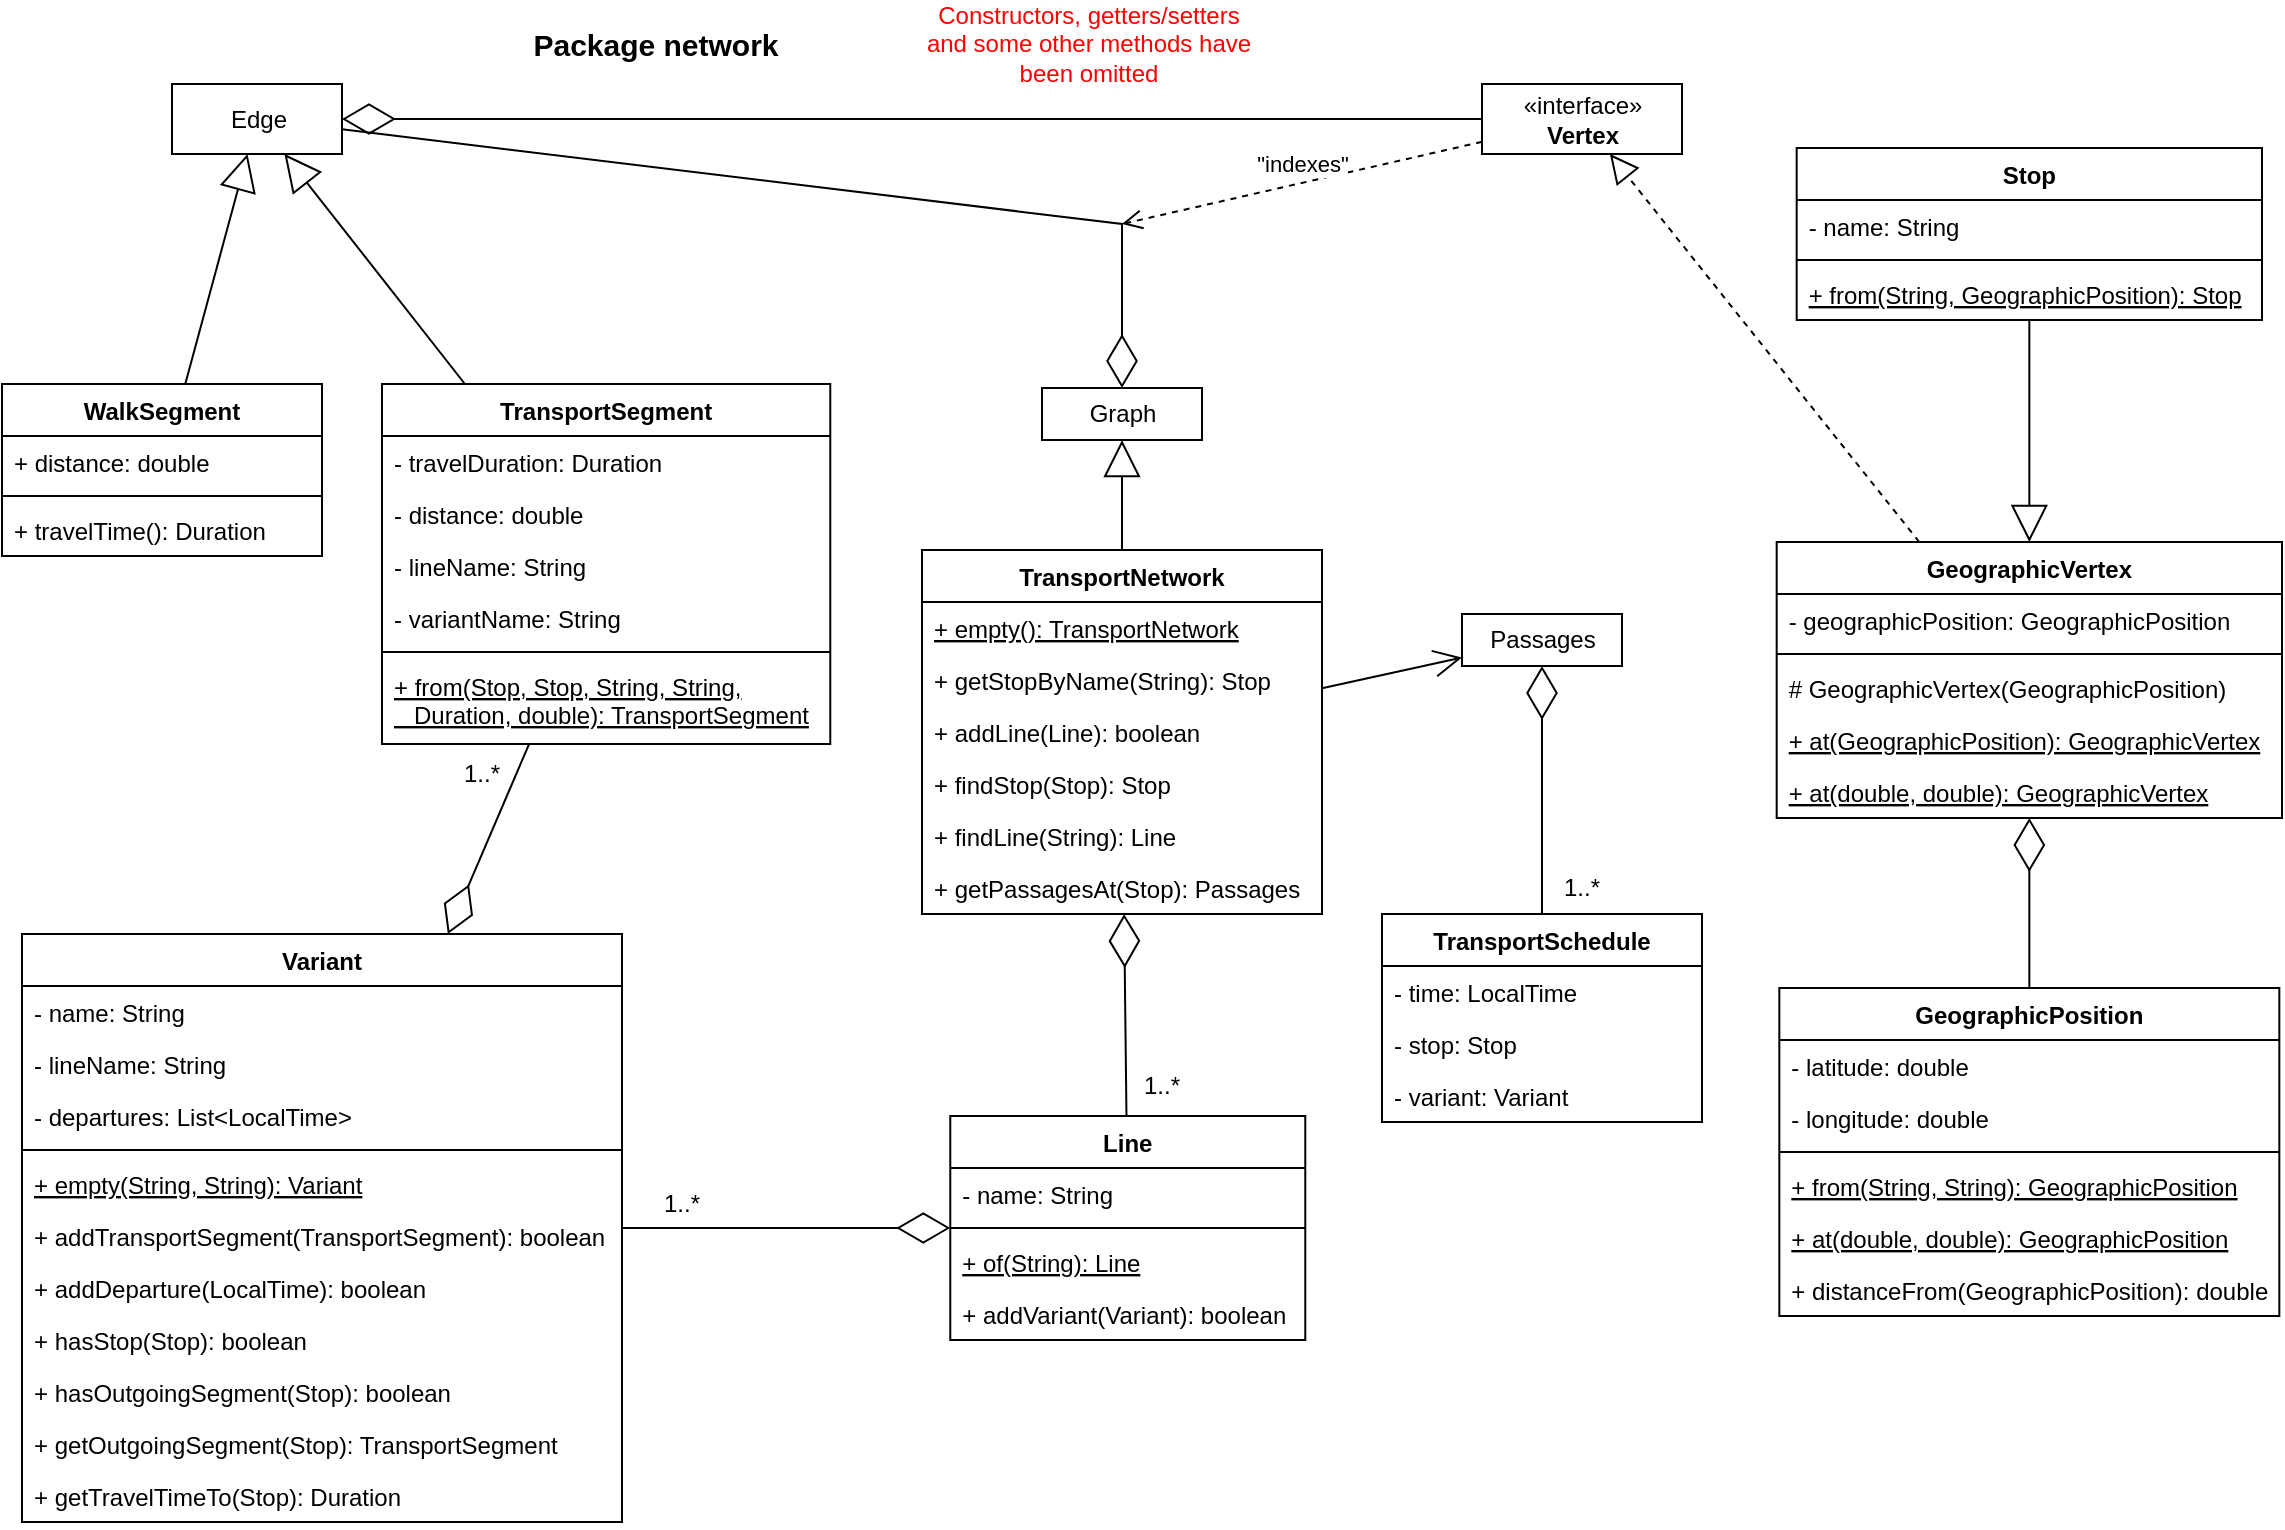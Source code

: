 <mxfile version="20.8.16" type="device" pages="2"><diagram id="C5RBs43oDa-KdzZeNtuy" name="Page-1"><mxGraphModel dx="1434" dy="1602" grid="1" gridSize="10" guides="1" tooltips="1" connect="1" arrows="1" fold="1" page="1" pageScale="1" pageWidth="1169" pageHeight="827" math="0" shadow="0"><root><mxCell id="WIyWlLk6GJQsqaUBKTNV-0"/><mxCell id="WIyWlLk6GJQsqaUBKTNV-1" parent="WIyWlLk6GJQsqaUBKTNV-0"/><mxCell id="dHoEnp8AE7HothZtdjnw-9" value="TransportNetwork" style="swimlane;fontStyle=1;align=center;verticalAlign=top;childLayout=stackLayout;horizontal=1;startSize=26;horizontalStack=0;resizeParent=1;resizeParentMax=0;resizeLast=0;collapsible=1;marginBottom=0;" parent="WIyWlLk6GJQsqaUBKTNV-1" vertex="1"><mxGeometry x="480" y="-547" width="200" height="182" as="geometry"/></mxCell><mxCell id="dHoEnp8AE7HothZtdjnw-36" value="+ empty(): TransportNetwork" style="text;strokeColor=none;fillColor=none;align=left;verticalAlign=top;spacingLeft=4;spacingRight=4;overflow=hidden;rotatable=0;points=[[0,0.5],[1,0.5]];portConstraint=eastwest;fontStyle=4" parent="dHoEnp8AE7HothZtdjnw-9" vertex="1"><mxGeometry y="26" width="200" height="26" as="geometry"/></mxCell><mxCell id="dHoEnp8AE7HothZtdjnw-87" value="+ getStopByName(String): Stop" style="text;strokeColor=none;fillColor=none;align=left;verticalAlign=top;spacingLeft=4;spacingRight=4;overflow=hidden;rotatable=0;points=[[0,0.5],[1,0.5]];portConstraint=eastwest;" parent="dHoEnp8AE7HothZtdjnw-9" vertex="1"><mxGeometry y="52" width="200" height="26" as="geometry"/></mxCell><mxCell id="l_Zn8eoyJNsTWgFsexpz-29" value="+ addLine(Line): boolean" style="text;strokeColor=none;fillColor=none;align=left;verticalAlign=top;spacingLeft=4;spacingRight=4;overflow=hidden;rotatable=0;points=[[0,0.5],[1,0.5]];portConstraint=eastwest;" parent="dHoEnp8AE7HothZtdjnw-9" vertex="1"><mxGeometry y="78" width="200" height="26" as="geometry"/></mxCell><mxCell id="l_Zn8eoyJNsTWgFsexpz-28" value="+ findStop(Stop): Stop" style="text;strokeColor=none;fillColor=none;align=left;verticalAlign=top;spacingLeft=4;spacingRight=4;overflow=hidden;rotatable=0;points=[[0,0.5],[1,0.5]];portConstraint=eastwest;" parent="dHoEnp8AE7HothZtdjnw-9" vertex="1"><mxGeometry y="104" width="200" height="26" as="geometry"/></mxCell><mxCell id="l_Zn8eoyJNsTWgFsexpz-26" value="+ findLine(String): Line" style="text;strokeColor=none;fillColor=none;align=left;verticalAlign=top;spacingLeft=4;spacingRight=4;overflow=hidden;rotatable=0;points=[[0,0.5],[1,0.5]];portConstraint=eastwest;" parent="dHoEnp8AE7HothZtdjnw-9" vertex="1"><mxGeometry y="130" width="200" height="26" as="geometry"/></mxCell><mxCell id="l_Zn8eoyJNsTWgFsexpz-44" value="+ getPassagesAt(Stop): Passages" style="text;strokeColor=none;fillColor=none;align=left;verticalAlign=top;spacingLeft=4;spacingRight=4;overflow=hidden;rotatable=0;points=[[0,0.5],[1,0.5]];portConstraint=eastwest;" parent="dHoEnp8AE7HothZtdjnw-9" vertex="1"><mxGeometry y="156" width="200" height="26" as="geometry"/></mxCell><mxCell id="dHoEnp8AE7HothZtdjnw-21" value="Stop" style="swimlane;fontStyle=1;align=center;verticalAlign=top;childLayout=stackLayout;horizontal=1;startSize=26;horizontalStack=0;resizeParent=1;resizeParentMax=0;resizeLast=0;collapsible=1;marginBottom=0;" parent="WIyWlLk6GJQsqaUBKTNV-1" vertex="1"><mxGeometry x="917.34" y="-748" width="232.66" height="86" as="geometry"><mxRectangle x="824.69" y="-30" width="70" height="30" as="alternateBounds"/></mxGeometry></mxCell><mxCell id="dHoEnp8AE7HothZtdjnw-38" value="- name: String" style="text;strokeColor=none;fillColor=none;align=left;verticalAlign=top;spacingLeft=4;spacingRight=4;overflow=hidden;rotatable=0;points=[[0,0.5],[1,0.5]];portConstraint=eastwest;" parent="dHoEnp8AE7HothZtdjnw-21" vertex="1"><mxGeometry y="26" width="232.66" height="26" as="geometry"/></mxCell><mxCell id="dHoEnp8AE7HothZtdjnw-23" value="" style="line;strokeWidth=1;fillColor=none;align=left;verticalAlign=middle;spacingTop=-1;spacingLeft=3;spacingRight=3;rotatable=0;labelPosition=right;points=[];portConstraint=eastwest;strokeColor=inherit;" parent="dHoEnp8AE7HothZtdjnw-21" vertex="1"><mxGeometry y="52" width="232.66" height="8" as="geometry"/></mxCell><mxCell id="dHoEnp8AE7HothZtdjnw-97" value="+ from(String, GeographicPosition): Stop" style="text;strokeColor=none;fillColor=none;align=left;verticalAlign=top;spacingLeft=4;spacingRight=4;overflow=hidden;rotatable=0;points=[[0,0.5],[1,0.5]];portConstraint=eastwest;fontStyle=4" parent="dHoEnp8AE7HothZtdjnw-21" vertex="1"><mxGeometry y="60" width="232.66" height="26" as="geometry"/></mxCell><mxCell id="dHoEnp8AE7HothZtdjnw-39" value="GeographicPosition" style="swimlane;fontStyle=1;align=center;verticalAlign=top;childLayout=stackLayout;horizontal=1;startSize=26;horizontalStack=0;resizeParent=1;resizeParentMax=0;resizeLast=0;collapsible=1;marginBottom=0;" parent="WIyWlLk6GJQsqaUBKTNV-1" vertex="1"><mxGeometry x="908.67" y="-328" width="250" height="164" as="geometry"/></mxCell><mxCell id="dHoEnp8AE7HothZtdjnw-49" value="- latitude: double" style="text;strokeColor=none;fillColor=none;align=left;verticalAlign=top;spacingLeft=4;spacingRight=4;overflow=hidden;rotatable=0;points=[[0,0.5],[1,0.5]];portConstraint=eastwest;" parent="dHoEnp8AE7HothZtdjnw-39" vertex="1"><mxGeometry y="26" width="250" height="26" as="geometry"/></mxCell><mxCell id="dHoEnp8AE7HothZtdjnw-50" value="- longitude: double" style="text;strokeColor=none;fillColor=none;align=left;verticalAlign=top;spacingLeft=4;spacingRight=4;overflow=hidden;rotatable=0;points=[[0,0.5],[1,0.5]];portConstraint=eastwest;" parent="dHoEnp8AE7HothZtdjnw-39" vertex="1"><mxGeometry y="52" width="250" height="26" as="geometry"/></mxCell><mxCell id="dHoEnp8AE7HothZtdjnw-40" value="" style="line;strokeWidth=1;fillColor=none;align=left;verticalAlign=middle;spacingTop=-1;spacingLeft=3;spacingRight=3;rotatable=0;labelPosition=right;points=[];portConstraint=eastwest;strokeColor=inherit;" parent="dHoEnp8AE7HothZtdjnw-39" vertex="1"><mxGeometry y="78" width="250" height="8" as="geometry"/></mxCell><mxCell id="dHoEnp8AE7HothZtdjnw-47" value="+ from(String, String): GeographicPosition" style="text;strokeColor=none;fillColor=none;align=left;verticalAlign=top;spacingLeft=4;spacingRight=4;overflow=hidden;rotatable=0;points=[[0,0.5],[1,0.5]];portConstraint=eastwest;fontStyle=4" parent="dHoEnp8AE7HothZtdjnw-39" vertex="1"><mxGeometry y="86" width="250" height="26" as="geometry"/></mxCell><mxCell id="dHoEnp8AE7HothZtdjnw-48" value="+ at(double, double): GeographicPosition" style="text;strokeColor=none;fillColor=none;align=left;verticalAlign=top;spacingLeft=4;spacingRight=4;overflow=hidden;rotatable=0;points=[[0,0.5],[1,0.5]];portConstraint=eastwest;fontStyle=4" parent="dHoEnp8AE7HothZtdjnw-39" vertex="1"><mxGeometry y="112" width="250" height="26" as="geometry"/></mxCell><mxCell id="Uo1LHcH4mznZ1GzJH8E1-17" value="+ distanceFrom(GeographicPosition): double" style="text;strokeColor=none;fillColor=none;align=left;verticalAlign=top;spacingLeft=4;spacingRight=4;overflow=hidden;rotatable=0;points=[[0,0.5],[1,0.5]];portConstraint=eastwest;" parent="dHoEnp8AE7HothZtdjnw-39" vertex="1"><mxGeometry y="138" width="250" height="26" as="geometry"/></mxCell><mxCell id="dHoEnp8AE7HothZtdjnw-65" value="TransportSegment" style="swimlane;fontStyle=1;align=center;verticalAlign=top;childLayout=stackLayout;horizontal=1;startSize=26;horizontalStack=0;resizeParent=1;resizeParentMax=0;resizeLast=0;collapsible=1;marginBottom=0;" parent="WIyWlLk6GJQsqaUBKTNV-1" vertex="1"><mxGeometry x="210" y="-630" width="224.14" height="180" as="geometry"/></mxCell><mxCell id="dHoEnp8AE7HothZtdjnw-70" value="- travelDuration: Duration" style="text;strokeColor=none;fillColor=none;align=left;verticalAlign=top;spacingLeft=4;spacingRight=4;overflow=hidden;rotatable=0;points=[[0,0.5],[1,0.5]];portConstraint=eastwest;" parent="dHoEnp8AE7HothZtdjnw-65" vertex="1"><mxGeometry y="26" width="224.14" height="26" as="geometry"/></mxCell><mxCell id="dHoEnp8AE7HothZtdjnw-71" value="- distance: double" style="text;strokeColor=none;fillColor=none;align=left;verticalAlign=top;spacingLeft=4;spacingRight=4;overflow=hidden;rotatable=0;points=[[0,0.5],[1,0.5]];portConstraint=eastwest;" parent="dHoEnp8AE7HothZtdjnw-65" vertex="1"><mxGeometry y="52" width="224.14" height="26" as="geometry"/></mxCell><mxCell id="05W6mdgZw6hhYRNIHZNd-7" value="- lineName: String" style="text;strokeColor=none;fillColor=none;align=left;verticalAlign=top;spacingLeft=4;spacingRight=4;overflow=hidden;rotatable=0;points=[[0,0.5],[1,0.5]];portConstraint=eastwest;" parent="dHoEnp8AE7HothZtdjnw-65" vertex="1"><mxGeometry y="78" width="224.14" height="26" as="geometry"/></mxCell><mxCell id="05W6mdgZw6hhYRNIHZNd-8" value="- variantName: String" style="text;strokeColor=none;fillColor=none;align=left;verticalAlign=top;spacingLeft=4;spacingRight=4;overflow=hidden;rotatable=0;points=[[0,0.5],[1,0.5]];portConstraint=eastwest;" parent="dHoEnp8AE7HothZtdjnw-65" vertex="1"><mxGeometry y="104" width="224.14" height="26" as="geometry"/></mxCell><mxCell id="dHoEnp8AE7HothZtdjnw-67" value="" style="line;strokeWidth=1;fillColor=none;align=left;verticalAlign=middle;spacingTop=-1;spacingLeft=3;spacingRight=3;rotatable=0;labelPosition=right;points=[];portConstraint=eastwest;strokeColor=inherit;" parent="dHoEnp8AE7HothZtdjnw-65" vertex="1"><mxGeometry y="130" width="224.14" height="8" as="geometry"/></mxCell><mxCell id="dHoEnp8AE7HothZtdjnw-99" value="+ from(Stop, Stop, String, String,&#10;   Duration, double): TransportSegment" style="text;strokeColor=none;fillColor=none;align=left;verticalAlign=top;spacingLeft=4;spacingRight=4;overflow=hidden;rotatable=0;points=[[0,0.5],[1,0.5]];portConstraint=eastwest;fontStyle=4" parent="dHoEnp8AE7HothZtdjnw-65" vertex="1"><mxGeometry y="138" width="224.14" height="42" as="geometry"/></mxCell><mxCell id="WlRHYu-fUjII6VD04CU2-8" value="GeographicVertex" style="swimlane;fontStyle=1;align=center;verticalAlign=top;childLayout=stackLayout;horizontal=1;startSize=26;horizontalStack=0;resizeParent=1;resizeParentMax=0;resizeLast=0;collapsible=1;marginBottom=0;" parent="WIyWlLk6GJQsqaUBKTNV-1" vertex="1"><mxGeometry x="907.34" y="-551" width="252.66" height="138" as="geometry"/></mxCell><mxCell id="Uo1LHcH4mznZ1GzJH8E1-2" value="- geographicPosition: GeographicPosition" style="text;strokeColor=none;fillColor=none;align=left;verticalAlign=top;spacingLeft=4;spacingRight=4;overflow=hidden;rotatable=0;points=[[0,0.5],[1,0.5]];portConstraint=eastwest;" parent="WlRHYu-fUjII6VD04CU2-8" vertex="1"><mxGeometry y="26" width="252.66" height="26" as="geometry"/></mxCell><mxCell id="Uo1LHcH4mznZ1GzJH8E1-3" value="" style="line;strokeWidth=1;fillColor=none;align=left;verticalAlign=middle;spacingTop=-1;spacingLeft=3;spacingRight=3;rotatable=0;labelPosition=right;points=[];portConstraint=eastwest;strokeColor=inherit;" parent="WlRHYu-fUjII6VD04CU2-8" vertex="1"><mxGeometry y="52" width="252.66" height="8" as="geometry"/></mxCell><mxCell id="Uo1LHcH4mznZ1GzJH8E1-0" value="# GeographicVertex(GeographicPosition)" style="text;strokeColor=none;fillColor=none;align=left;verticalAlign=top;spacingLeft=4;spacingRight=4;overflow=hidden;rotatable=0;points=[[0,0.5],[1,0.5]];portConstraint=eastwest;" parent="WlRHYu-fUjII6VD04CU2-8" vertex="1"><mxGeometry y="60" width="252.66" height="26" as="geometry"/></mxCell><mxCell id="WlRHYu-fUjII6VD04CU2-67" value="+ at(GeographicPosition): GeographicVertex" style="text;strokeColor=none;fillColor=none;align=left;verticalAlign=top;spacingLeft=4;spacingRight=4;overflow=hidden;rotatable=0;points=[[0,0.5],[1,0.5]];portConstraint=eastwest;fontStyle=4" parent="WlRHYu-fUjII6VD04CU2-8" vertex="1"><mxGeometry y="86" width="252.66" height="26" as="geometry"/></mxCell><mxCell id="Uo1LHcH4mznZ1GzJH8E1-1" value="+ at(double, double): GeographicVertex" style="text;strokeColor=none;fillColor=none;align=left;verticalAlign=top;spacingLeft=4;spacingRight=4;overflow=hidden;rotatable=0;points=[[0,0.5],[1,0.5]];portConstraint=eastwest;fontStyle=4" parent="WlRHYu-fUjII6VD04CU2-8" vertex="1"><mxGeometry y="112" width="252.66" height="26" as="geometry"/></mxCell><mxCell id="WlRHYu-fUjII6VD04CU2-10" value="" style="endArrow=block;endSize=16;endFill=0;html=1;rounded=0;" parent="WIyWlLk6GJQsqaUBKTNV-1" source="dHoEnp8AE7HothZtdjnw-21" target="WlRHYu-fUjII6VD04CU2-8" edge="1"><mxGeometry width="160" relative="1" as="geometry"><mxPoint x="938.29" y="-380" as="sourcePoint"/><mxPoint x="938.29" y="-606" as="targetPoint"/></mxGeometry></mxCell><mxCell id="WlRHYu-fUjII6VD04CU2-33" value="" style="endArrow=block;endSize=16;endFill=0;html=1;rounded=0;" parent="WIyWlLk6GJQsqaUBKTNV-1" source="dHoEnp8AE7HothZtdjnw-65" target="dhdUauyKsExtQqOCXjFX-2" edge="1"><mxGeometry width="160" relative="1" as="geometry"><mxPoint x="938.29" y="-600" as="sourcePoint"/><mxPoint x="160.005" y="-670.0" as="targetPoint"/></mxGeometry></mxCell><mxCell id="S85o3jcsXmejn6BAgs-W-0" value="Variant" style="swimlane;fontStyle=1;align=center;verticalAlign=top;childLayout=stackLayout;horizontal=1;startSize=26;horizontalStack=0;resizeParent=1;resizeParentMax=0;resizeLast=0;collapsible=1;marginBottom=0;" parent="WIyWlLk6GJQsqaUBKTNV-1" vertex="1"><mxGeometry x="30" y="-355" width="300" height="294" as="geometry"/></mxCell><mxCell id="S85o3jcsXmejn6BAgs-W-8" value="- name: String" style="text;strokeColor=none;fillColor=none;align=left;verticalAlign=top;spacingLeft=4;spacingRight=4;overflow=hidden;rotatable=0;points=[[0,0.5],[1,0.5]];portConstraint=eastwest;" parent="S85o3jcsXmejn6BAgs-W-0" vertex="1"><mxGeometry y="26" width="300" height="26" as="geometry"/></mxCell><mxCell id="4CKXNMefTfl1JgowjvQa-0" value="- lineName: String" style="text;strokeColor=none;fillColor=none;align=left;verticalAlign=top;spacingLeft=4;spacingRight=4;overflow=hidden;rotatable=0;points=[[0,0.5],[1,0.5]];portConstraint=eastwest;" parent="S85o3jcsXmejn6BAgs-W-0" vertex="1"><mxGeometry y="52" width="300" height="26" as="geometry"/></mxCell><mxCell id="xiV5UcHfGRl8sMM2acR--2" value="- departures: List&lt;LocalTime&gt;" style="text;strokeColor=none;fillColor=none;align=left;verticalAlign=top;spacingLeft=4;spacingRight=4;overflow=hidden;rotatable=0;points=[[0,0.5],[1,0.5]];portConstraint=eastwest;" parent="S85o3jcsXmejn6BAgs-W-0" vertex="1"><mxGeometry y="78" width="300" height="26" as="geometry"/></mxCell><mxCell id="S85o3jcsXmejn6BAgs-W-2" value="" style="line;strokeWidth=1;fillColor=none;align=left;verticalAlign=middle;spacingTop=-1;spacingLeft=3;spacingRight=3;rotatable=0;labelPosition=right;points=[];portConstraint=eastwest;strokeColor=inherit;" parent="S85o3jcsXmejn6BAgs-W-0" vertex="1"><mxGeometry y="104" width="300" height="8" as="geometry"/></mxCell><mxCell id="S85o3jcsXmejn6BAgs-W-3" value="+ empty(String, String): Variant" style="text;strokeColor=none;fillColor=none;align=left;verticalAlign=top;spacingLeft=4;spacingRight=4;overflow=hidden;rotatable=0;points=[[0,0.5],[1,0.5]];portConstraint=eastwest;fontStyle=4" parent="S85o3jcsXmejn6BAgs-W-0" vertex="1"><mxGeometry y="112" width="300" height="26" as="geometry"/></mxCell><mxCell id="S85o3jcsXmejn6BAgs-W-45" value="+ addTransportSegment(TransportSegment): boolean" style="text;strokeColor=none;fillColor=none;align=left;verticalAlign=top;spacingLeft=4;spacingRight=4;overflow=hidden;rotatable=0;points=[[0,0.5],[1,0.5]];portConstraint=eastwest;" parent="S85o3jcsXmejn6BAgs-W-0" vertex="1"><mxGeometry y="138" width="300" height="26" as="geometry"/></mxCell><mxCell id="xiV5UcHfGRl8sMM2acR--3" value="+ addDeparture(LocalTime): boolean" style="text;strokeColor=none;fillColor=none;align=left;verticalAlign=top;spacingLeft=4;spacingRight=4;overflow=hidden;rotatable=0;points=[[0,0.5],[1,0.5]];portConstraint=eastwest;" parent="S85o3jcsXmejn6BAgs-W-0" vertex="1"><mxGeometry y="164" width="300" height="26" as="geometry"/></mxCell><mxCell id="l_Zn8eoyJNsTWgFsexpz-36" value="+ hasStop(Stop): boolean" style="text;strokeColor=none;fillColor=none;align=left;verticalAlign=top;spacingLeft=4;spacingRight=4;overflow=hidden;rotatable=0;points=[[0,0.5],[1,0.5]];portConstraint=eastwest;" parent="S85o3jcsXmejn6BAgs-W-0" vertex="1"><mxGeometry y="190" width="300" height="26" as="geometry"/></mxCell><mxCell id="l_Zn8eoyJNsTWgFsexpz-35" value="+ hasOutgoingSegment(Stop): boolean" style="text;strokeColor=none;fillColor=none;align=left;verticalAlign=top;spacingLeft=4;spacingRight=4;overflow=hidden;rotatable=0;points=[[0,0.5],[1,0.5]];portConstraint=eastwest;" parent="S85o3jcsXmejn6BAgs-W-0" vertex="1"><mxGeometry y="216" width="300" height="26" as="geometry"/></mxCell><mxCell id="l_Zn8eoyJNsTWgFsexpz-1" value="+ getOutgoingSegment(Stop): TransportSegment" style="text;strokeColor=none;fillColor=none;align=left;verticalAlign=top;spacingLeft=4;spacingRight=4;overflow=hidden;rotatable=0;points=[[0,0.5],[1,0.5]];portConstraint=eastwest;" parent="S85o3jcsXmejn6BAgs-W-0" vertex="1"><mxGeometry y="242" width="300" height="26" as="geometry"/></mxCell><mxCell id="xiV5UcHfGRl8sMM2acR--0" value="+ getTravelTimeTo(Stop): Duration" style="text;strokeColor=none;fillColor=none;align=left;verticalAlign=top;spacingLeft=4;spacingRight=4;overflow=hidden;rotatable=0;points=[[0,0.5],[1,0.5]];portConstraint=eastwest;" parent="S85o3jcsXmejn6BAgs-W-0" vertex="1"><mxGeometry y="268" width="300" height="26" as="geometry"/></mxCell><mxCell id="S85o3jcsXmejn6BAgs-W-33" value="1..*" style="text;html=1;strokeColor=none;fillColor=none;align=center;verticalAlign=middle;whiteSpace=wrap;rounded=0;" parent="WIyWlLk6GJQsqaUBKTNV-1" vertex="1"><mxGeometry x="230" y="-450" width="60" height="30" as="geometry"/></mxCell><mxCell id="S85o3jcsXmejn6BAgs-W-53" value="" style="endArrow=diamondThin;endFill=0;endSize=24;html=1;rounded=0;" parent="WIyWlLk6GJQsqaUBKTNV-1" source="dHoEnp8AE7HothZtdjnw-65" target="S85o3jcsXmejn6BAgs-W-0" edge="1"><mxGeometry width="160" relative="1" as="geometry"><mxPoint x="1253.29" y="-479" as="sourcePoint"/><mxPoint x="1092.97" y="-479" as="targetPoint"/></mxGeometry></mxCell><mxCell id="S85o3jcsXmejn6BAgs-W-56" value="" style="endArrow=diamondThin;endFill=0;endSize=24;html=1;rounded=0;" parent="WIyWlLk6GJQsqaUBKTNV-1" source="S85o3jcsXmejn6BAgs-W-60" target="dHoEnp8AE7HothZtdjnw-9" edge="1"><mxGeometry width="160" relative="1" as="geometry"><mxPoint x="300.884" y="-233" as="sourcePoint"/><mxPoint x="471.29" y="-119.03" as="targetPoint"/></mxGeometry></mxCell><mxCell id="S85o3jcsXmejn6BAgs-W-58" value="1..*" style="text;html=1;strokeColor=none;fillColor=none;align=center;verticalAlign=middle;whiteSpace=wrap;rounded=0;" parent="WIyWlLk6GJQsqaUBKTNV-1" vertex="1"><mxGeometry x="570" y="-294" width="60" height="30" as="geometry"/></mxCell><mxCell id="S85o3jcsXmejn6BAgs-W-60" value="Line" style="swimlane;fontStyle=1;align=center;verticalAlign=top;childLayout=stackLayout;horizontal=1;startSize=26;horizontalStack=0;resizeParent=1;resizeParentMax=0;resizeLast=0;collapsible=1;marginBottom=0;" parent="WIyWlLk6GJQsqaUBKTNV-1" vertex="1"><mxGeometry x="494.14" y="-264" width="177.5" height="112" as="geometry"/></mxCell><mxCell id="S85o3jcsXmejn6BAgs-W-62" value="- name: String" style="text;strokeColor=none;fillColor=none;align=left;verticalAlign=top;spacingLeft=4;spacingRight=4;overflow=hidden;rotatable=0;points=[[0,0.5],[1,0.5]];portConstraint=eastwest;" parent="S85o3jcsXmejn6BAgs-W-60" vertex="1"><mxGeometry y="26" width="177.5" height="26" as="geometry"/></mxCell><mxCell id="S85o3jcsXmejn6BAgs-W-63" value="" style="line;strokeWidth=1;fillColor=none;align=left;verticalAlign=middle;spacingTop=-1;spacingLeft=3;spacingRight=3;rotatable=0;labelPosition=right;points=[];portConstraint=eastwest;strokeColor=inherit;" parent="S85o3jcsXmejn6BAgs-W-60" vertex="1"><mxGeometry y="52" width="177.5" height="8" as="geometry"/></mxCell><mxCell id="S85o3jcsXmejn6BAgs-W-68" value="+ of(String): Line" style="text;strokeColor=none;fillColor=none;align=left;verticalAlign=top;spacingLeft=4;spacingRight=4;overflow=hidden;rotatable=0;points=[[0,0.5],[1,0.5]];portConstraint=eastwest;fontStyle=4" parent="S85o3jcsXmejn6BAgs-W-60" vertex="1"><mxGeometry y="60" width="177.5" height="26" as="geometry"/></mxCell><mxCell id="l_Zn8eoyJNsTWgFsexpz-21" value="+ addVariant(Variant): boolean" style="text;strokeColor=none;fillColor=none;align=left;verticalAlign=top;spacingLeft=4;spacingRight=4;overflow=hidden;rotatable=0;points=[[0,0.5],[1,0.5]];portConstraint=eastwest;" parent="S85o3jcsXmejn6BAgs-W-60" vertex="1"><mxGeometry y="86" width="177.5" height="26" as="geometry"/></mxCell><mxCell id="4CKXNMefTfl1JgowjvQa-5" value="" style="endArrow=diamondThin;endFill=0;endSize=24;html=1;rounded=0;" parent="WIyWlLk6GJQsqaUBKTNV-1" source="dhdUauyKsExtQqOCXjFX-2" target="2k1INhaAGCaXGc-pHcXo-0" edge="1"><mxGeometry width="160" relative="1" as="geometry"><mxPoint x="231.72" y="-691.411" as="sourcePoint"/><mxPoint x="566.316" y="-634.0" as="targetPoint"/><Array as="points"><mxPoint x="580" y="-710"/></Array></mxGeometry></mxCell><mxCell id="4CKXNMefTfl1JgowjvQa-14" value="&quot;indexes&quot;" style="html=1;verticalAlign=bottom;endArrow=open;dashed=1;endSize=8;rounded=0;" parent="WIyWlLk6GJQsqaUBKTNV-1" source="dhdUauyKsExtQqOCXjFX-3" edge="1"><mxGeometry relative="1" as="geometry"><mxPoint x="837.67" y="-702.195" as="sourcePoint"/><mxPoint x="580" y="-710" as="targetPoint"/></mxGeometry></mxCell><mxCell id="bdCcKsGYvwgMu36Pw49b-4" value="" style="endArrow=block;endSize=16;endFill=0;html=1;rounded=0;" parent="WIyWlLk6GJQsqaUBKTNV-1" source="dHoEnp8AE7HothZtdjnw-9" target="2k1INhaAGCaXGc-pHcXo-0" edge="1"><mxGeometry width="160" relative="1" as="geometry"><mxPoint x="601.29" y="-410" as="sourcePoint"/><mxPoint x="606.944" y="-322.0" as="targetPoint"/></mxGeometry></mxCell><mxCell id="l_Zn8eoyJNsTWgFsexpz-12" value="" style="endArrow=block;dashed=1;endFill=0;endSize=12;html=1;rounded=0;" parent="WIyWlLk6GJQsqaUBKTNV-1" source="WlRHYu-fUjII6VD04CU2-8" target="dhdUauyKsExtQqOCXjFX-3" edge="1"><mxGeometry width="160" relative="1" as="geometry"><mxPoint x="1018.29" y="-602" as="sourcePoint"/><mxPoint x="942.982" y="-672.0" as="targetPoint"/></mxGeometry></mxCell><mxCell id="dhdUauyKsExtQqOCXjFX-1" value="" style="endArrow=diamondThin;endFill=0;endSize=24;html=1;rounded=0;" parent="WIyWlLk6GJQsqaUBKTNV-1" source="dhdUauyKsExtQqOCXjFX-3" target="dhdUauyKsExtQqOCXjFX-2" edge="1"><mxGeometry width="160" relative="1" as="geometry"><mxPoint x="837.67" y="-711.579" as="sourcePoint"/><mxPoint x="231.72" y="-697.649" as="targetPoint"/></mxGeometry></mxCell><mxCell id="dhdUauyKsExtQqOCXjFX-2" value="Edge" style="html=1;" parent="WIyWlLk6GJQsqaUBKTNV-1" vertex="1"><mxGeometry x="105" y="-780" width="85" height="35" as="geometry"/></mxCell><mxCell id="dhdUauyKsExtQqOCXjFX-3" value="«interface»&lt;br&gt;&lt;b&gt;Vertex&lt;/b&gt;" style="html=1;" parent="WIyWlLk6GJQsqaUBKTNV-1" vertex="1"><mxGeometry x="760" y="-780" width="100" height="35" as="geometry"/></mxCell><mxCell id="4CKXNMefTfl1JgowjvQa-2" value="1..*" style="text;html=1;strokeColor=none;fillColor=none;align=center;verticalAlign=middle;whiteSpace=wrap;rounded=0;" parent="WIyWlLk6GJQsqaUBKTNV-1" vertex="1"><mxGeometry x="330" y="-235" width="60" height="30" as="geometry"/></mxCell><mxCell id="dhdUauyKsExtQqOCXjFX-5" value="" style="endArrow=diamondThin;endFill=0;endSize=24;html=1;rounded=0;" parent="WIyWlLk6GJQsqaUBKTNV-1" source="S85o3jcsXmejn6BAgs-W-0" target="S85o3jcsXmejn6BAgs-W-60" edge="1"><mxGeometry width="160" relative="1" as="geometry"><mxPoint x="592.715" y="233" as="sourcePoint"/><mxPoint x="438.29" y="193" as="targetPoint"/></mxGeometry></mxCell><mxCell id="2k1INhaAGCaXGc-pHcXo-0" value="Graph" style="html=1;" parent="WIyWlLk6GJQsqaUBKTNV-1" vertex="1"><mxGeometry x="540" y="-628" width="80" height="26" as="geometry"/></mxCell><mxCell id="hH10zFdOasZzScGGH31M-0" value="Constructors, getters/setters and some other methods have been omitted" style="text;html=1;align=center;verticalAlign=middle;whiteSpace=wrap;rounded=0;fontColor=#FF0000;" parent="WIyWlLk6GJQsqaUBKTNV-1" vertex="1"><mxGeometry x="480" y="-815" width="167.34" height="30" as="geometry"/></mxCell><mxCell id="hH10zFdOasZzScGGH31M-1" value="&lt;b&gt;&lt;font style=&quot;font-size: 15px;&quot;&gt;Package network&lt;/font&gt;&lt;/b&gt;" style="text;html=1;strokeColor=none;fillColor=none;align=center;verticalAlign=middle;whiteSpace=wrap;rounded=0;fontColor=#000000;" parent="WIyWlLk6GJQsqaUBKTNV-1" vertex="1"><mxGeometry x="270.0" y="-820" width="153.67" height="40" as="geometry"/></mxCell><mxCell id="Fpsw-6UteEWT16jeN8lp-0" value="" style="endArrow=diamondThin;endFill=0;endSize=24;html=1;rounded=0;" parent="WIyWlLk6GJQsqaUBKTNV-1" source="dHoEnp8AE7HothZtdjnw-39" target="WlRHYu-fUjII6VD04CU2-8" edge="1"><mxGeometry width="160" relative="1" as="geometry"><mxPoint x="505.512" y="-58.0" as="sourcePoint"/><mxPoint x="489.324" y="-216" as="targetPoint"/></mxGeometry></mxCell><mxCell id="Fpsw-6UteEWT16jeN8lp-2" value="WalkSegment" style="swimlane;fontStyle=1;align=center;verticalAlign=top;childLayout=stackLayout;horizontal=1;startSize=26;horizontalStack=0;resizeParent=1;resizeParentMax=0;resizeLast=0;collapsible=1;marginBottom=0;" parent="WIyWlLk6GJQsqaUBKTNV-1" vertex="1"><mxGeometry x="20" y="-630" width="160" height="86" as="geometry"/></mxCell><mxCell id="Fpsw-6UteEWT16jeN8lp-4" value="+ distance: double" style="text;strokeColor=none;fillColor=none;align=left;verticalAlign=top;spacingLeft=4;spacingRight=4;overflow=hidden;rotatable=0;points=[[0,0.5],[1,0.5]];portConstraint=eastwest;" parent="Fpsw-6UteEWT16jeN8lp-2" vertex="1"><mxGeometry y="26" width="160" height="26" as="geometry"/></mxCell><mxCell id="Fpsw-6UteEWT16jeN8lp-7" value="" style="line;strokeWidth=1;fillColor=none;align=left;verticalAlign=middle;spacingTop=-1;spacingLeft=3;spacingRight=3;rotatable=0;labelPosition=right;points=[];portConstraint=eastwest;strokeColor=inherit;" parent="Fpsw-6UteEWT16jeN8lp-2" vertex="1"><mxGeometry y="52" width="160" height="8" as="geometry"/></mxCell><mxCell id="Fpsw-6UteEWT16jeN8lp-9" value="+ travelTime(): Duration" style="text;strokeColor=none;fillColor=none;align=left;verticalAlign=top;spacingLeft=4;spacingRight=4;overflow=hidden;rotatable=0;points=[[0,0.5],[1,0.5]];portConstraint=eastwest;" parent="Fpsw-6UteEWT16jeN8lp-2" vertex="1"><mxGeometry y="60" width="160" height="26" as="geometry"/></mxCell><mxCell id="Fpsw-6UteEWT16jeN8lp-10" value="" style="endArrow=block;endSize=16;endFill=0;html=1;rounded=0;" parent="WIyWlLk6GJQsqaUBKTNV-1" source="Fpsw-6UteEWT16jeN8lp-2" target="dhdUauyKsExtQqOCXjFX-2" edge="1"><mxGeometry width="160" relative="1" as="geometry"><mxPoint x="328.321" y="-590" as="sourcePoint"/><mxPoint x="175.896" y="-735" as="targetPoint"/></mxGeometry></mxCell><mxCell id="y5HP9cH6fA6c5By8SF-C-0" value="TransportSchedule" style="swimlane;fontStyle=1;align=center;verticalAlign=top;childLayout=stackLayout;horizontal=1;startSize=26;horizontalStack=0;resizeParent=1;resizeParentMax=0;resizeLast=0;collapsible=1;marginBottom=0;" parent="WIyWlLk6GJQsqaUBKTNV-1" vertex="1"><mxGeometry x="710.0" y="-365" width="160" height="104" as="geometry"/></mxCell><mxCell id="y5HP9cH6fA6c5By8SF-C-1" value="- time: LocalTime" style="text;strokeColor=none;fillColor=none;align=left;verticalAlign=top;spacingLeft=4;spacingRight=4;overflow=hidden;rotatable=0;points=[[0,0.5],[1,0.5]];portConstraint=eastwest;" parent="y5HP9cH6fA6c5By8SF-C-0" vertex="1"><mxGeometry y="26" width="160" height="26" as="geometry"/></mxCell><mxCell id="y5HP9cH6fA6c5By8SF-C-2" value="- stop: Stop" style="text;strokeColor=none;fillColor=none;align=left;verticalAlign=top;spacingLeft=4;spacingRight=4;overflow=hidden;rotatable=0;points=[[0,0.5],[1,0.5]];portConstraint=eastwest;" parent="y5HP9cH6fA6c5By8SF-C-0" vertex="1"><mxGeometry y="52" width="160" height="26" as="geometry"/></mxCell><mxCell id="y5HP9cH6fA6c5By8SF-C-3" value="- variant: Variant" style="text;strokeColor=none;fillColor=none;align=left;verticalAlign=top;spacingLeft=4;spacingRight=4;overflow=hidden;rotatable=0;points=[[0,0.5],[1,0.5]];portConstraint=eastwest;" parent="y5HP9cH6fA6c5By8SF-C-0" vertex="1"><mxGeometry y="78" width="160" height="26" as="geometry"/></mxCell><mxCell id="T8CrE3il54fOwe4jqUgt-4" value="Passages" style="html=1;" parent="WIyWlLk6GJQsqaUBKTNV-1" vertex="1"><mxGeometry x="750" y="-515" width="80" height="26" as="geometry"/></mxCell><mxCell id="T8CrE3il54fOwe4jqUgt-5" value="" style="endArrow=diamondThin;endFill=0;endSize=24;html=1;rounded=0;" parent="WIyWlLk6GJQsqaUBKTNV-1" source="y5HP9cH6fA6c5By8SF-C-0" target="T8CrE3il54fOwe4jqUgt-4" edge="1"><mxGeometry width="160" relative="1" as="geometry"><mxPoint x="1033.67" y="-90" as="sourcePoint"/><mxPoint x="1033.67" y="-175" as="targetPoint"/></mxGeometry></mxCell><mxCell id="T8CrE3il54fOwe4jqUgt-6" value="1..*" style="text;html=1;strokeColor=none;fillColor=none;align=center;verticalAlign=middle;whiteSpace=wrap;rounded=0;" parent="WIyWlLk6GJQsqaUBKTNV-1" vertex="1"><mxGeometry x="780" y="-393" width="60" height="30" as="geometry"/></mxCell><mxCell id="T8CrE3il54fOwe4jqUgt-7" value="" style="endArrow=open;endFill=1;endSize=12;html=1;rounded=0;fontSize=15;fontColor=#000000;" parent="WIyWlLk6GJQsqaUBKTNV-1" source="dHoEnp8AE7HothZtdjnw-9" target="T8CrE3il54fOwe4jqUgt-4" edge="1"><mxGeometry width="160" relative="1" as="geometry"><mxPoint x="650" y="-430" as="sourcePoint"/><mxPoint x="810" y="-430" as="targetPoint"/></mxGeometry></mxCell></root></mxGraphModel></diagram><diagram id="NQUSm7MB8S0Fywiu0Sb9" name="Page-5"><mxGraphModel dx="265" dy="775" grid="1" gridSize="10" guides="1" tooltips="1" connect="1" arrows="1" fold="1" page="1" pageScale="1" pageWidth="1169" pageHeight="827" math="0" shadow="0"><root><mxCell id="0"/><mxCell id="1" parent="0"/><mxCell id="mLH3ZXvWOQuTlmm40tM4-1" value="DeparturesParser" style="swimlane;fontStyle=1;align=center;verticalAlign=top;childLayout=stackLayout;horizontal=1;startSize=26;horizontalStack=0;resizeParent=1;resizeParentMax=0;resizeLast=0;collapsible=1;marginBottom=0;" parent="1" vertex="1"><mxGeometry x="1867.69" y="369" width="320" height="52" as="geometry"/></mxCell><mxCell id="mLH3ZXvWOQuTlmm40tM4-2" value="+ addDeparturesTo(TransportNetwork, InputStream): void" style="text;strokeColor=none;fillColor=none;align=left;verticalAlign=top;spacingLeft=4;spacingRight=4;overflow=hidden;rotatable=0;points=[[0,0.5],[1,0.5]];portConstraint=eastwest;fontStyle=4" parent="mLH3ZXvWOQuTlmm40tM4-1" vertex="1"><mxGeometry y="26" width="320" height="26" as="geometry"/></mxCell><mxCell id="mLH3ZXvWOQuTlmm40tM4-7" value="TransportNetworkParser" style="swimlane;fontStyle=1;align=center;verticalAlign=top;childLayout=stackLayout;horizontal=1;startSize=26;horizontalStack=0;resizeParent=1;resizeParentMax=0;resizeLast=0;collapsible=1;marginBottom=0;" parent="1" vertex="1"><mxGeometry x="1537.69" y="369" width="250.38" height="52" as="geometry"/></mxCell><mxCell id="mLH3ZXvWOQuTlmm40tM4-8" value="+ generate(InputStream): TransportNetwork" style="text;strokeColor=none;fillColor=none;align=left;verticalAlign=top;spacingLeft=4;spacingRight=4;overflow=hidden;rotatable=0;points=[[0,0.5],[1,0.5]];portConstraint=eastwest;fontStyle=4" parent="mLH3ZXvWOQuTlmm40tM4-7" vertex="1"><mxGeometry y="26" width="250.38" height="26" as="geometry"/></mxCell><mxCell id="mLH3ZXvWOQuTlmm40tM4-9" value="CSVParser" style="swimlane;fontStyle=1;align=center;verticalAlign=top;childLayout=stackLayout;horizontal=1;startSize=26;horizontalStack=0;resizeParent=1;resizeParentMax=0;resizeLast=0;collapsible=1;marginBottom=0;whiteSpace=wrap;html=1;" parent="1" vertex="1"><mxGeometry x="1728" y="199" width="269.38" height="60" as="geometry"/></mxCell><mxCell id="mLH3ZXvWOQuTlmm40tM4-10" value="" style="line;strokeWidth=1;fillColor=none;align=left;verticalAlign=middle;spacingTop=-1;spacingLeft=3;spacingRight=3;rotatable=0;labelPosition=right;points=[];portConstraint=eastwest;strokeColor=inherit;" parent="mLH3ZXvWOQuTlmm40tM4-9" vertex="1"><mxGeometry y="26" width="269.38" height="8" as="geometry"/></mxCell><mxCell id="mLH3ZXvWOQuTlmm40tM4-11" value="+ extractLines(InputStream): List&amp;lt;List&amp;lt;String&amp;gt;&amp;gt;" style="text;strokeColor=none;fillColor=none;align=left;verticalAlign=top;spacingLeft=4;spacingRight=4;overflow=hidden;rotatable=0;points=[[0,0.5],[1,0.5]];portConstraint=eastwest;whiteSpace=wrap;html=1;fontStyle=4" parent="mLH3ZXvWOQuTlmm40tM4-9" vertex="1"><mxGeometry y="34" width="269.38" height="26" as="geometry"/></mxCell><mxCell id="TaoXWfJTKlXflgJNr94C-1" value="Constructors, getters/setters and some other methods have been omitted" style="text;html=1;align=center;verticalAlign=middle;whiteSpace=wrap;rounded=0;fontColor=#FF0000;" vertex="1" parent="1"><mxGeometry x="1319" y="179" width="167.34" height="30" as="geometry"/></mxCell><mxCell id="TaoXWfJTKlXflgJNr94C-10" value="DepartureRecord" style="html=1;fontSize=15;fontColor=#000000;" vertex="1" parent="1"><mxGeometry x="1942.69" y="599" width="170" height="50" as="geometry"/></mxCell><mxCell id="TaoXWfJTKlXflgJNr94C-11" value="TransportSegmentRecord" style="html=1;fontSize=15;fontColor=#000000;" vertex="1" parent="1"><mxGeometry x="1562.88" y="599" width="200" height="50" as="geometry"/></mxCell><mxCell id="TaoXWfJTKlXflgJNr94C-12" value="" style="endArrow=open;endFill=1;endSize=12;html=1;rounded=0;fontSize=15;fontColor=#000000;" edge="1" parent="1" source="mLH3ZXvWOQuTlmm40tM4-7" target="mLH3ZXvWOQuTlmm40tM4-9"><mxGeometry width="160" relative="1" as="geometry"><mxPoint x="1759" y="409" as="sourcePoint"/><mxPoint x="1919" y="409" as="targetPoint"/></mxGeometry></mxCell><mxCell id="TaoXWfJTKlXflgJNr94C-13" value="" style="endArrow=open;endFill=1;endSize=12;html=1;rounded=0;fontSize=15;fontColor=#000000;" edge="1" parent="1" source="mLH3ZXvWOQuTlmm40tM4-1" target="mLH3ZXvWOQuTlmm40tM4-9"><mxGeometry width="160" relative="1" as="geometry"><mxPoint x="1601.241" y="389" as="sourcePoint"/><mxPoint x="1818.4" y="269" as="targetPoint"/></mxGeometry></mxCell><mxCell id="TaoXWfJTKlXflgJNr94C-14" value="" style="endArrow=open;endFill=1;endSize=12;html=1;rounded=0;fontSize=15;fontColor=#000000;" edge="1" parent="1" source="mLH3ZXvWOQuTlmm40tM4-1" target="TaoXWfJTKlXflgJNr94C-10"><mxGeometry width="160" relative="1" as="geometry"><mxPoint x="2088.855" y="379" as="sourcePoint"/><mxPoint x="1919.011" y="269" as="targetPoint"/></mxGeometry></mxCell><mxCell id="TaoXWfJTKlXflgJNr94C-15" value="" style="endArrow=open;endFill=1;endSize=12;html=1;rounded=0;fontSize=15;fontColor=#000000;" edge="1" parent="1" source="mLH3ZXvWOQuTlmm40tM4-7" target="TaoXWfJTKlXflgJNr94C-11"><mxGeometry width="160" relative="1" as="geometry"><mxPoint x="2114.904" y="431" as="sourcePoint"/><mxPoint x="2007.554" y="629" as="targetPoint"/></mxGeometry></mxCell><mxCell id="TBpQ1UMeMq-ZAxp5899q-1" value="&lt;b&gt;&lt;font style=&quot;font-size: 15px;&quot;&gt;Package parser&lt;/font&gt;&lt;/b&gt;" style="text;html=1;strokeColor=none;fillColor=none;align=center;verticalAlign=middle;whiteSpace=wrap;rounded=0;fontColor=#000000;" vertex="1" parent="1"><mxGeometry x="1325.84" y="50" width="153.67" height="40" as="geometry"/></mxCell></root></mxGraphModel></diagram></mxfile>